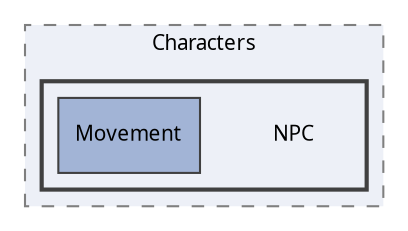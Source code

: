 digraph "NPC"
{
 // LATEX_PDF_SIZE
  edge [fontname="Calibrii",fontsize="10",labelfontname="Calibrii",labelfontsize="10"];
  node [fontname="Calibrii",fontsize="10",shape=record];
  compound=true
  subgraph clusterdir_d246d505dd15704a91f1b72223078db8 {
    graph [ bgcolor="#edf0f7", pencolor="grey50", style="filled,dashed,", label="Characters", fontname="Calibrii", fontsize="10", URL="dir_d246d505dd15704a91f1b72223078db8.html"]
  subgraph clusterdir_f16311a9a04a53072a423506c5c105d0 {
    graph [ bgcolor="#edf0f7", pencolor="grey25", style="filled,bold,", label="", fontname="Calibrii", fontsize="10", URL="dir_f16311a9a04a53072a423506c5c105d0.html"]
    dir_f16311a9a04a53072a423506c5c105d0 [shape=plaintext, label="NPC"];
  dir_fcc9a4280128cf4173d998e7f0d99508 [shape=box, label="Movement", style="filled,", fillcolor="#a2b4d6", color="grey25", URL="dir_fcc9a4280128cf4173d998e7f0d99508.html"];
  }
  }
}
